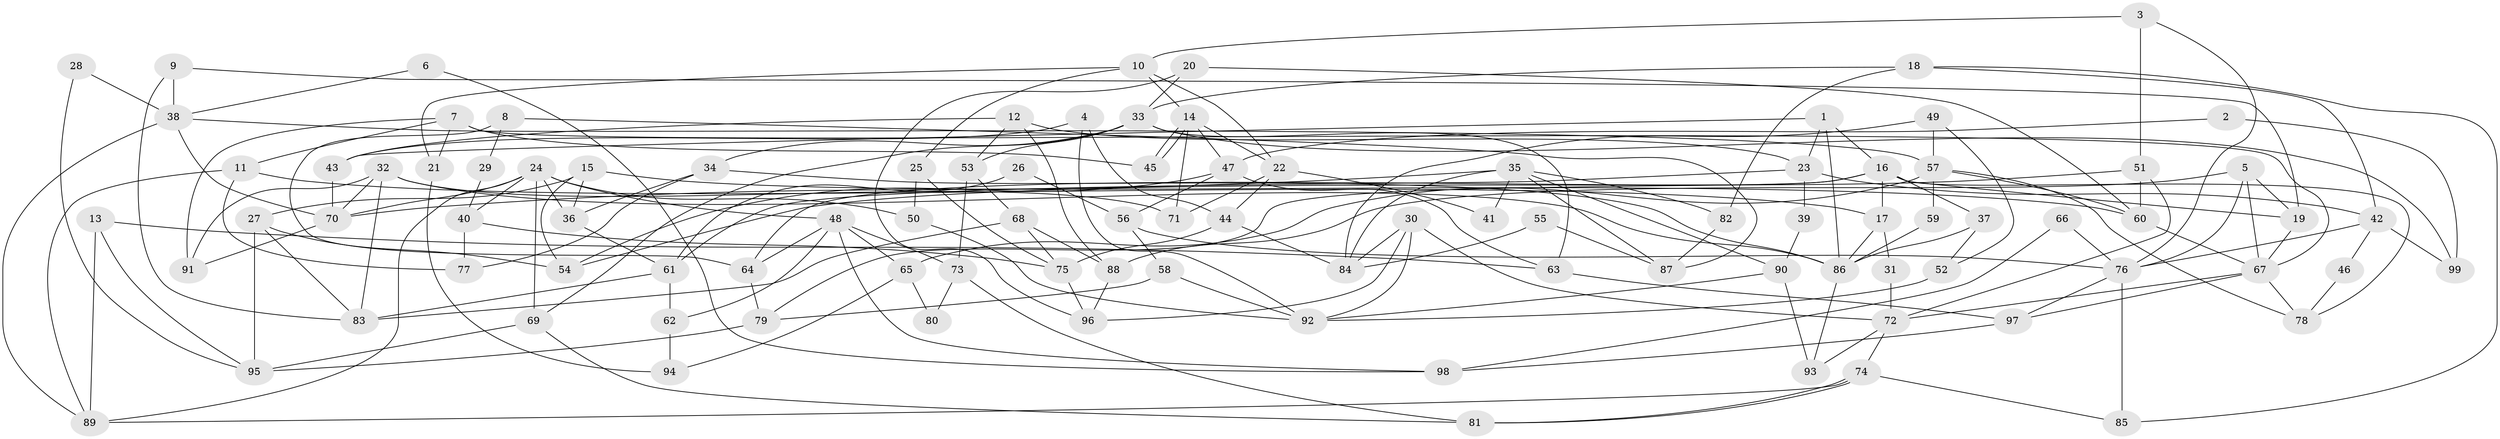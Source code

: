 // coarse degree distribution, {6: 0.2, 10: 0.06666666666666667, 7: 0.2, 5: 0.03333333333333333, 8: 0.26666666666666666, 3: 0.13333333333333333, 9: 0.06666666666666667, 13: 0.03333333333333333}
// Generated by graph-tools (version 1.1) at 2025/37/03/04/25 23:37:01]
// undirected, 99 vertices, 198 edges
graph export_dot {
  node [color=gray90,style=filled];
  1;
  2;
  3;
  4;
  5;
  6;
  7;
  8;
  9;
  10;
  11;
  12;
  13;
  14;
  15;
  16;
  17;
  18;
  19;
  20;
  21;
  22;
  23;
  24;
  25;
  26;
  27;
  28;
  29;
  30;
  31;
  32;
  33;
  34;
  35;
  36;
  37;
  38;
  39;
  40;
  41;
  42;
  43;
  44;
  45;
  46;
  47;
  48;
  49;
  50;
  51;
  52;
  53;
  54;
  55;
  56;
  57;
  58;
  59;
  60;
  61;
  62;
  63;
  64;
  65;
  66;
  67;
  68;
  69;
  70;
  71;
  72;
  73;
  74;
  75;
  76;
  77;
  78;
  79;
  80;
  81;
  82;
  83;
  84;
  85;
  86;
  87;
  88;
  89;
  90;
  91;
  92;
  93;
  94;
  95;
  96;
  97;
  98;
  99;
  1 -- 86;
  1 -- 43;
  1 -- 16;
  1 -- 23;
  2 -- 47;
  2 -- 99;
  3 -- 10;
  3 -- 76;
  3 -- 51;
  4 -- 92;
  4 -- 43;
  4 -- 44;
  5 -- 67;
  5 -- 19;
  5 -- 76;
  5 -- 88;
  6 -- 98;
  6 -- 38;
  7 -- 67;
  7 -- 11;
  7 -- 21;
  7 -- 45;
  7 -- 91;
  8 -- 64;
  8 -- 87;
  8 -- 29;
  9 -- 38;
  9 -- 19;
  9 -- 83;
  10 -- 25;
  10 -- 14;
  10 -- 21;
  10 -- 22;
  11 -- 89;
  11 -- 17;
  11 -- 77;
  12 -- 88;
  12 -- 23;
  12 -- 43;
  12 -- 53;
  13 -- 95;
  13 -- 63;
  13 -- 89;
  14 -- 45;
  14 -- 45;
  14 -- 47;
  14 -- 22;
  14 -- 71;
  15 -- 60;
  15 -- 27;
  15 -- 36;
  15 -- 54;
  16 -- 64;
  16 -- 17;
  16 -- 19;
  16 -- 37;
  16 -- 78;
  16 -- 79;
  17 -- 86;
  17 -- 31;
  18 -- 33;
  18 -- 42;
  18 -- 82;
  18 -- 85;
  19 -- 67;
  20 -- 60;
  20 -- 96;
  20 -- 33;
  21 -- 94;
  22 -- 41;
  22 -- 44;
  22 -- 71;
  23 -- 61;
  23 -- 39;
  23 -- 42;
  24 -- 89;
  24 -- 48;
  24 -- 36;
  24 -- 40;
  24 -- 50;
  24 -- 69;
  24 -- 70;
  25 -- 50;
  25 -- 75;
  26 -- 56;
  26 -- 61;
  27 -- 83;
  27 -- 54;
  27 -- 95;
  28 -- 38;
  28 -- 95;
  29 -- 40;
  30 -- 96;
  30 -- 72;
  30 -- 84;
  30 -- 92;
  31 -- 72;
  32 -- 91;
  32 -- 71;
  32 -- 70;
  32 -- 83;
  32 -- 86;
  33 -- 34;
  33 -- 53;
  33 -- 63;
  33 -- 69;
  33 -- 99;
  34 -- 36;
  34 -- 77;
  34 -- 86;
  35 -- 84;
  35 -- 70;
  35 -- 41;
  35 -- 82;
  35 -- 87;
  35 -- 90;
  36 -- 61;
  37 -- 86;
  37 -- 52;
  38 -- 70;
  38 -- 89;
  38 -- 57;
  39 -- 90;
  40 -- 75;
  40 -- 77;
  42 -- 76;
  42 -- 46;
  42 -- 99;
  43 -- 70;
  44 -- 75;
  44 -- 84;
  46 -- 78;
  47 -- 54;
  47 -- 56;
  47 -- 63;
  48 -- 73;
  48 -- 65;
  48 -- 62;
  48 -- 64;
  48 -- 98;
  49 -- 57;
  49 -- 84;
  49 -- 52;
  50 -- 92;
  51 -- 72;
  51 -- 54;
  51 -- 60;
  52 -- 92;
  53 -- 68;
  53 -- 73;
  55 -- 84;
  55 -- 87;
  56 -- 76;
  56 -- 58;
  57 -- 60;
  57 -- 59;
  57 -- 65;
  57 -- 78;
  58 -- 92;
  58 -- 79;
  59 -- 86;
  60 -- 67;
  61 -- 83;
  61 -- 62;
  62 -- 94;
  63 -- 97;
  64 -- 79;
  65 -- 94;
  65 -- 80;
  66 -- 98;
  66 -- 76;
  67 -- 78;
  67 -- 72;
  67 -- 97;
  68 -- 83;
  68 -- 75;
  68 -- 88;
  69 -- 81;
  69 -- 95;
  70 -- 91;
  72 -- 74;
  72 -- 93;
  73 -- 81;
  73 -- 80;
  74 -- 81;
  74 -- 81;
  74 -- 85;
  74 -- 89;
  75 -- 96;
  76 -- 97;
  76 -- 85;
  79 -- 95;
  82 -- 87;
  86 -- 93;
  88 -- 96;
  90 -- 92;
  90 -- 93;
  97 -- 98;
}
